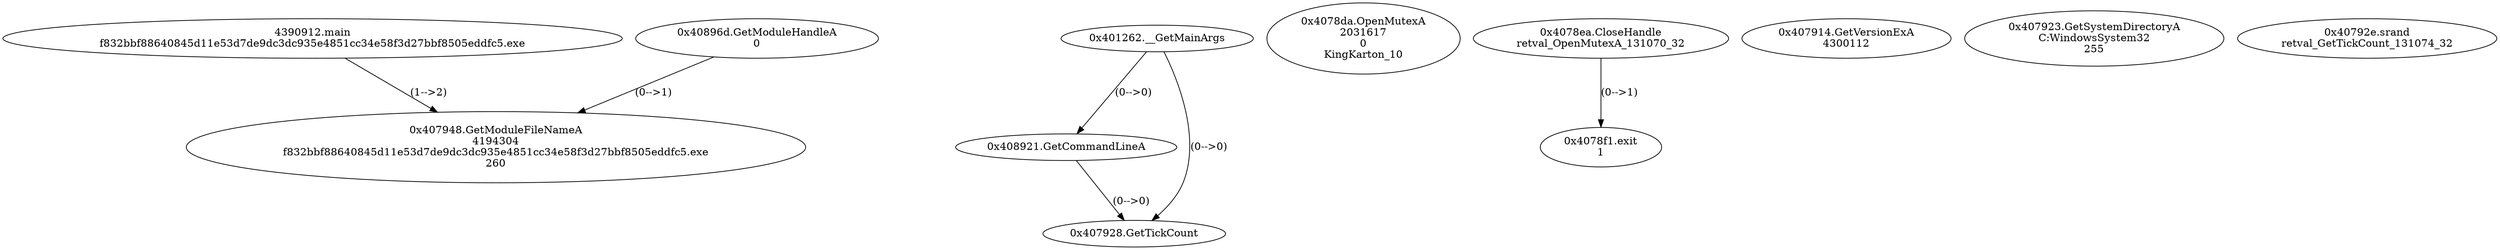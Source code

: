 // Global SCDG with merge call
digraph {
	0 [label="4390912.main
f832bbf88640845d11e53d7de9dc3dc935e4851cc34e58f3d27bbf8505eddfc5.exe"]
	1 [label="0x401262.__GetMainArgs
"]
	2 [label="0x408921.GetCommandLineA
"]
	1 -> 2 [label="(0-->0)"]
	3 [label="0x40896d.GetModuleHandleA
0"]
	4 [label="0x4078da.OpenMutexA
2031617
0
KingKarton_10"]
	5 [label="0x4078ea.CloseHandle
retval_OpenMutexA_131070_32"]
	6 [label="0x4078f1.exit
1"]
	5 -> 6 [label="(0-->1)"]
	7 [label="0x407914.GetVersionExA
4300112"]
	8 [label="0x407923.GetSystemDirectoryA
C:\Windows\System32
255"]
	9 [label="0x407928.GetTickCount
"]
	1 -> 9 [label="(0-->0)"]
	2 -> 9 [label="(0-->0)"]
	10 [label="0x40792e.srand
retval_GetTickCount_131074_32"]
	11 [label="0x407948.GetModuleFileNameA
4194304
f832bbf88640845d11e53d7de9dc3dc935e4851cc34e58f3d27bbf8505eddfc5.exe
260"]
	3 -> 11 [label="(0-->1)"]
	0 -> 11 [label="(1-->2)"]
}

